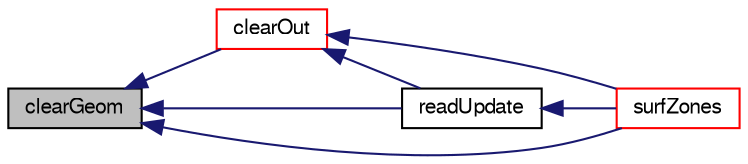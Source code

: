 digraph "clearGeom"
{
  bgcolor="transparent";
  edge [fontname="FreeSans",fontsize="10",labelfontname="FreeSans",labelfontsize="10"];
  node [fontname="FreeSans",fontsize="10",shape=record];
  rankdir="LR";
  Node2882 [label="clearGeom",height=0.2,width=0.4,color="black", fillcolor="grey75", style="filled", fontcolor="black"];
  Node2882 -> Node2883 [dir="back",color="midnightblue",fontsize="10",style="solid",fontname="FreeSans"];
  Node2883 [label="clearOut",height=0.2,width=0.4,color="red",URL="$a29702.html#af320697688df08f1438d37a86bcaf25d",tooltip="Clear all geometry and addressing unnecessary for CFD. "];
  Node2883 -> Node2884 [dir="back",color="midnightblue",fontsize="10",style="solid",fontname="FreeSans"];
  Node2884 [label="surfZones",height=0.2,width=0.4,color="red",URL="$a29702.html#ac9d5ad1a3400361b0cf661628bd78549",tooltip="Return surface zones. "];
  Node2883 -> Node2897 [dir="back",color="midnightblue",fontsize="10",style="solid",fontname="FreeSans"];
  Node2897 [label="readUpdate",height=0.2,width=0.4,color="black",URL="$a29702.html#a6436833d758fa188b4d917096c7cea3f",tooltip="Update the mesh based on the mesh files saved in. "];
  Node2897 -> Node2884 [dir="back",color="midnightblue",fontsize="10",style="solid",fontname="FreeSans"];
  Node2882 -> Node2897 [dir="back",color="midnightblue",fontsize="10",style="solid",fontname="FreeSans"];
  Node2882 -> Node2884 [dir="back",color="midnightblue",fontsize="10",style="solid",fontname="FreeSans"];
}
